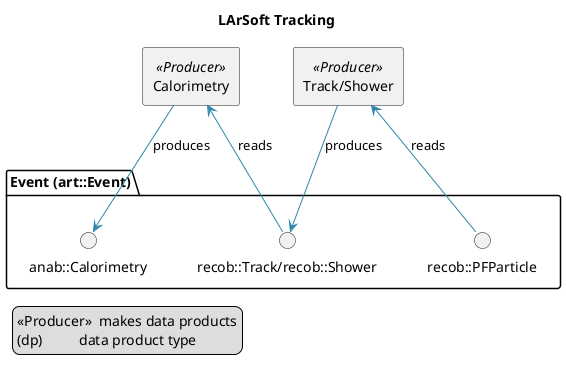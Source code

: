 @startuml Tracking
skinparam shadowing false
skinparam defaultFontName Arial
skinparam ArrowColor #2E86AB
title LArSoft Tracking

skinparam componentStyle rectangle
skinparam stereotype {
  CBackgroundColor<<Producer>> #DFF5E1
  CBackgroundColor<<Filter>>   #FFEBD6
  CBackgroundColor<<Analyzer>> #E7E9FF
}
skinparam rectangle {
  BorderColor #888
  RoundCorner 8
}

legend left
  <<Producer>>  makes data products
  (dp)          data product type
endlegend

package "Event (art::Event)" {
  () "recob::PFParticle" as PF
  () "recob::Track/recob::Shower" as TrSh
  () "anab::Calorimetry" as Calo
}

component "Track/Shower" <<Producer>> as TrackShower
component "Calorimetry"  <<Producer>> as CaloProd

PF         -up-> TrackShower : reads
TrackShower -down-> TrSh : produces

TrSh     -up-> CaloProd : reads
CaloProd -down-> Calo : produces

@enduml
